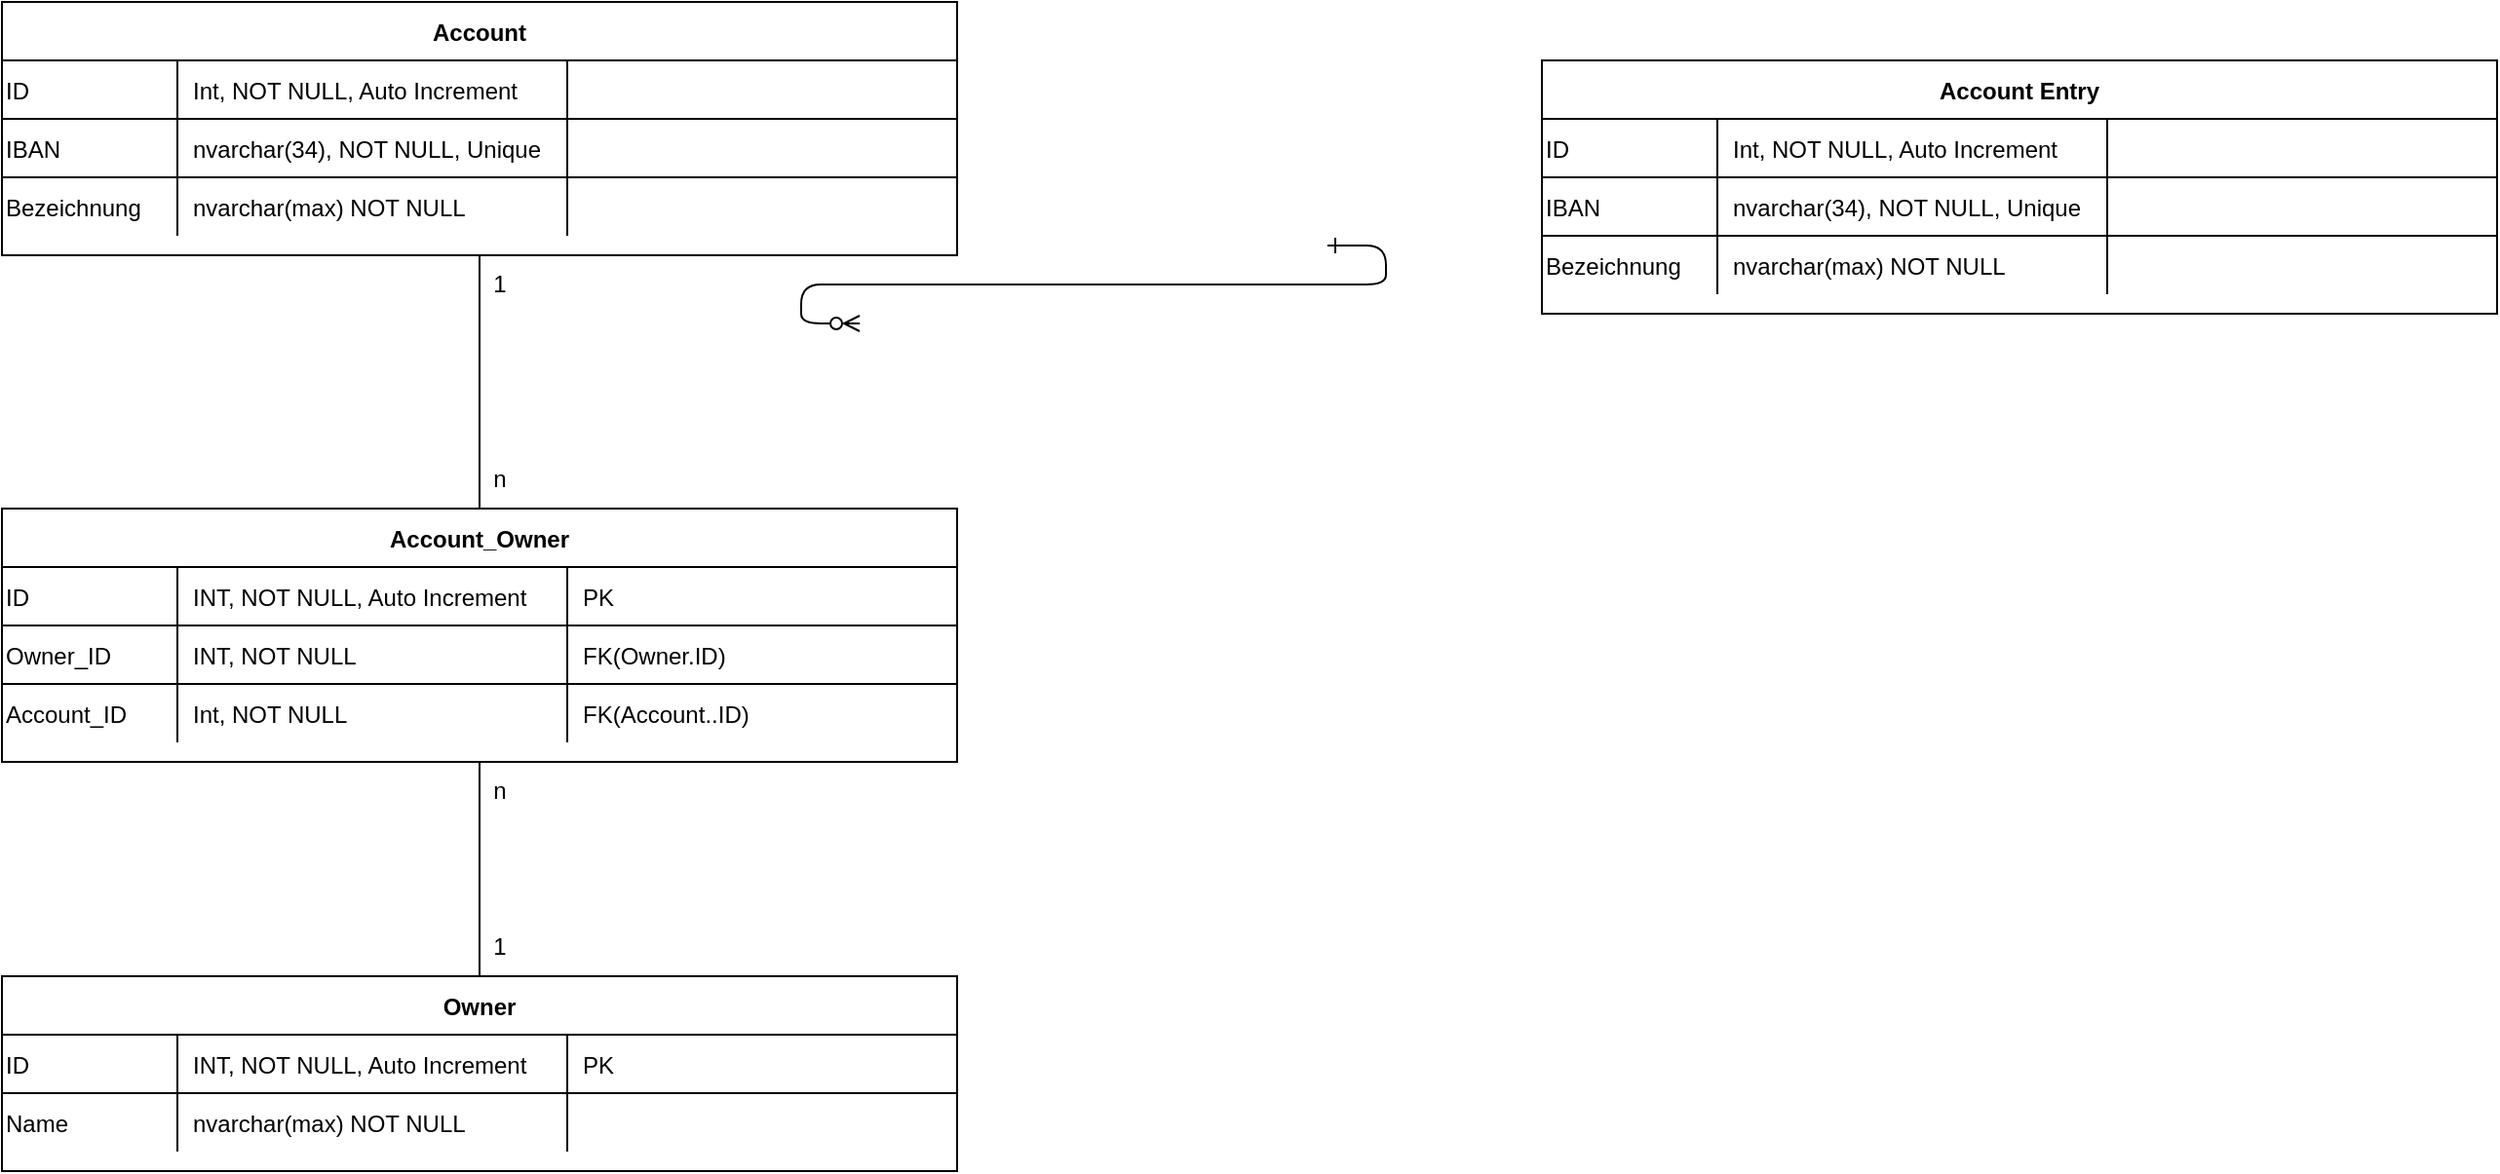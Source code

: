 <mxfile version="20.4.1" type="device"><diagram id="R2lEEEUBdFMjLlhIrx00" name="Page-1"><mxGraphModel dx="1185" dy="603" grid="1" gridSize="10" guides="1" tooltips="1" connect="1" arrows="1" fold="1" page="1" pageScale="1" pageWidth="850" pageHeight="1100" math="0" shadow="0" extFonts="Permanent Marker^https://fonts.googleapis.com/css?family=Permanent+Marker"><root><mxCell id="0"/><mxCell id="1" parent="0"/><mxCell id="C-vyLk0tnHw3VtMMgP7b-12" value="" style="edgeStyle=entityRelationEdgeStyle;endArrow=ERzeroToMany;startArrow=ERone;endFill=1;startFill=0;" parent="1" target="C-vyLk0tnHw3VtMMgP7b-17" edge="1"><mxGeometry width="100" height="100" relative="1" as="geometry"><mxPoint x="700" y="165" as="sourcePoint"/><mxPoint x="460" y="205" as="targetPoint"/></mxGeometry></mxCell><mxCell id="C-vyLk0tnHw3VtMMgP7b-23" value="Account" style="shape=table;startSize=30;container=1;collapsible=1;childLayout=tableLayout;fixedRows=1;rowLines=0;fontStyle=1;align=center;resizeLast=1;" parent="1" vertex="1"><mxGeometry x="20" y="40" width="490" height="130" as="geometry"/></mxCell><mxCell id="2dPPVnZJ9fBr7JTopTZE-29" style="shape=partialRectangle;collapsible=0;dropTarget=0;pointerEvents=0;fillColor=none;points=[[0,0.5],[1,0.5]];portConstraint=eastwest;top=0;left=0;right=0;bottom=1;" vertex="1" parent="C-vyLk0tnHw3VtMMgP7b-23"><mxGeometry y="30" width="490" height="30" as="geometry"/></mxCell><mxCell id="2dPPVnZJ9fBr7JTopTZE-30" value="ID" style="shape=partialRectangle;overflow=hidden;connectable=0;fillColor=none;top=0;left=0;bottom=0;right=0;fontStyle=0;align=left;" vertex="1" parent="2dPPVnZJ9fBr7JTopTZE-29"><mxGeometry width="90" height="30" as="geometry"><mxRectangle width="90" height="30" as="alternateBounds"/></mxGeometry></mxCell><mxCell id="2dPPVnZJ9fBr7JTopTZE-31" value="Int, NOT NULL, Auto Increment" style="shape=partialRectangle;overflow=hidden;connectable=0;fillColor=none;top=0;left=0;bottom=0;right=0;align=left;spacingLeft=6;fontStyle=0;" vertex="1" parent="2dPPVnZJ9fBr7JTopTZE-29"><mxGeometry x="90" width="200" height="30" as="geometry"><mxRectangle width="200" height="30" as="alternateBounds"/></mxGeometry></mxCell><mxCell id="2dPPVnZJ9fBr7JTopTZE-32" style="shape=partialRectangle;overflow=hidden;connectable=0;fillColor=none;top=0;left=0;bottom=0;right=0;align=left;spacingLeft=6;fontStyle=0;" vertex="1" parent="2dPPVnZJ9fBr7JTopTZE-29"><mxGeometry x="290" width="200" height="30" as="geometry"><mxRectangle width="200" height="30" as="alternateBounds"/></mxGeometry></mxCell><mxCell id="C-vyLk0tnHw3VtMMgP7b-24" value="" style="shape=partialRectangle;collapsible=0;dropTarget=0;pointerEvents=0;fillColor=none;points=[[0,0.5],[1,0.5]];portConstraint=eastwest;top=0;left=0;right=0;bottom=1;" parent="C-vyLk0tnHw3VtMMgP7b-23" vertex="1"><mxGeometry y="60" width="490" height="30" as="geometry"/></mxCell><mxCell id="C-vyLk0tnHw3VtMMgP7b-25" value="IBAN" style="shape=partialRectangle;overflow=hidden;connectable=0;fillColor=none;top=0;left=0;bottom=0;right=0;fontStyle=0;align=left;" parent="C-vyLk0tnHw3VtMMgP7b-24" vertex="1"><mxGeometry width="90" height="30" as="geometry"><mxRectangle width="90" height="30" as="alternateBounds"/></mxGeometry></mxCell><mxCell id="C-vyLk0tnHw3VtMMgP7b-26" value="nvarchar(34), NOT NULL, Unique" style="shape=partialRectangle;overflow=hidden;connectable=0;fillColor=none;top=0;left=0;bottom=0;right=0;align=left;spacingLeft=6;fontStyle=0;" parent="C-vyLk0tnHw3VtMMgP7b-24" vertex="1"><mxGeometry x="90" width="200" height="30" as="geometry"><mxRectangle width="200" height="30" as="alternateBounds"/></mxGeometry></mxCell><mxCell id="2dPPVnZJ9fBr7JTopTZE-4" value="" style="shape=partialRectangle;overflow=hidden;connectable=0;fillColor=none;top=0;left=0;bottom=0;right=0;align=left;spacingLeft=6;fontStyle=0;" vertex="1" parent="C-vyLk0tnHw3VtMMgP7b-24"><mxGeometry x="290" width="200" height="30" as="geometry"><mxRectangle width="200" height="30" as="alternateBounds"/></mxGeometry></mxCell><mxCell id="C-vyLk0tnHw3VtMMgP7b-27" value="" style="shape=partialRectangle;collapsible=0;dropTarget=0;pointerEvents=0;fillColor=none;points=[[0,0.5],[1,0.5]];portConstraint=eastwest;top=0;left=0;right=0;bottom=0;" parent="C-vyLk0tnHw3VtMMgP7b-23" vertex="1"><mxGeometry y="90" width="490" height="30" as="geometry"/></mxCell><mxCell id="C-vyLk0tnHw3VtMMgP7b-28" value="Bezeichnung" style="shape=partialRectangle;overflow=hidden;connectable=0;fillColor=none;top=0;left=0;bottom=0;right=0;align=left;" parent="C-vyLk0tnHw3VtMMgP7b-27" vertex="1"><mxGeometry width="90" height="30" as="geometry"><mxRectangle width="90" height="30" as="alternateBounds"/></mxGeometry></mxCell><mxCell id="C-vyLk0tnHw3VtMMgP7b-29" value="nvarchar(max) NOT NULL" style="shape=partialRectangle;overflow=hidden;connectable=0;fillColor=none;top=0;left=0;bottom=0;right=0;align=left;spacingLeft=6;" parent="C-vyLk0tnHw3VtMMgP7b-27" vertex="1"><mxGeometry x="90" width="200" height="30" as="geometry"><mxRectangle width="200" height="30" as="alternateBounds"/></mxGeometry></mxCell><mxCell id="2dPPVnZJ9fBr7JTopTZE-6" style="shape=partialRectangle;overflow=hidden;connectable=0;fillColor=none;top=0;left=0;bottom=0;right=0;align=left;spacingLeft=6;" vertex="1" parent="C-vyLk0tnHw3VtMMgP7b-27"><mxGeometry x="290" width="200" height="30" as="geometry"><mxRectangle width="200" height="30" as="alternateBounds"/></mxGeometry></mxCell><mxCell id="2dPPVnZJ9fBr7JTopTZE-7" value="Owner" style="shape=table;startSize=30;container=1;collapsible=1;childLayout=tableLayout;fixedRows=1;rowLines=0;fontStyle=1;align=center;resizeLast=1;" vertex="1" parent="1"><mxGeometry x="20" y="540" width="490" height="100" as="geometry"/></mxCell><mxCell id="2dPPVnZJ9fBr7JTopTZE-8" value="" style="shape=partialRectangle;collapsible=0;dropTarget=0;pointerEvents=0;fillColor=none;points=[[0,0.5],[1,0.5]];portConstraint=eastwest;top=0;left=0;right=0;bottom=1;" vertex="1" parent="2dPPVnZJ9fBr7JTopTZE-7"><mxGeometry y="30" width="490" height="30" as="geometry"/></mxCell><mxCell id="2dPPVnZJ9fBr7JTopTZE-9" value="ID" style="shape=partialRectangle;overflow=hidden;connectable=0;fillColor=none;top=0;left=0;bottom=0;right=0;fontStyle=0;align=left;" vertex="1" parent="2dPPVnZJ9fBr7JTopTZE-8"><mxGeometry width="90" height="30" as="geometry"><mxRectangle width="90" height="30" as="alternateBounds"/></mxGeometry></mxCell><mxCell id="2dPPVnZJ9fBr7JTopTZE-10" value="INT, NOT NULL, Auto Increment" style="shape=partialRectangle;overflow=hidden;connectable=0;fillColor=none;top=0;left=0;bottom=0;right=0;align=left;spacingLeft=6;fontStyle=0;" vertex="1" parent="2dPPVnZJ9fBr7JTopTZE-8"><mxGeometry x="90" width="200" height="30" as="geometry"><mxRectangle width="200" height="30" as="alternateBounds"/></mxGeometry></mxCell><mxCell id="2dPPVnZJ9fBr7JTopTZE-11" value="PK" style="shape=partialRectangle;overflow=hidden;connectable=0;fillColor=none;top=0;left=0;bottom=0;right=0;align=left;spacingLeft=6;fontStyle=0;" vertex="1" parent="2dPPVnZJ9fBr7JTopTZE-8"><mxGeometry x="290" width="200" height="30" as="geometry"><mxRectangle width="200" height="30" as="alternateBounds"/></mxGeometry></mxCell><mxCell id="2dPPVnZJ9fBr7JTopTZE-12" value="" style="shape=partialRectangle;collapsible=0;dropTarget=0;pointerEvents=0;fillColor=none;points=[[0,0.5],[1,0.5]];portConstraint=eastwest;top=0;left=0;right=0;bottom=0;" vertex="1" parent="2dPPVnZJ9fBr7JTopTZE-7"><mxGeometry y="60" width="490" height="30" as="geometry"/></mxCell><mxCell id="2dPPVnZJ9fBr7JTopTZE-13" value="Name" style="shape=partialRectangle;overflow=hidden;connectable=0;fillColor=none;top=0;left=0;bottom=0;right=0;align=left;" vertex="1" parent="2dPPVnZJ9fBr7JTopTZE-12"><mxGeometry width="90" height="30" as="geometry"><mxRectangle width="90" height="30" as="alternateBounds"/></mxGeometry></mxCell><mxCell id="2dPPVnZJ9fBr7JTopTZE-14" value="nvarchar(max) NOT NULL" style="shape=partialRectangle;overflow=hidden;connectable=0;fillColor=none;top=0;left=0;bottom=0;right=0;align=left;spacingLeft=6;" vertex="1" parent="2dPPVnZJ9fBr7JTopTZE-12"><mxGeometry x="90" width="200" height="30" as="geometry"><mxRectangle width="200" height="30" as="alternateBounds"/></mxGeometry></mxCell><mxCell id="2dPPVnZJ9fBr7JTopTZE-15" style="shape=partialRectangle;overflow=hidden;connectable=0;fillColor=none;top=0;left=0;bottom=0;right=0;align=left;spacingLeft=6;" vertex="1" parent="2dPPVnZJ9fBr7JTopTZE-12"><mxGeometry x="290" width="200" height="30" as="geometry"><mxRectangle width="200" height="30" as="alternateBounds"/></mxGeometry></mxCell><mxCell id="2dPPVnZJ9fBr7JTopTZE-16" value="Account_Owner" style="shape=table;startSize=30;container=1;collapsible=1;childLayout=tableLayout;fixedRows=1;rowLines=0;fontStyle=1;align=center;resizeLast=1;" vertex="1" parent="1"><mxGeometry x="20" y="300" width="490" height="130" as="geometry"/></mxCell><mxCell id="2dPPVnZJ9fBr7JTopTZE-25" style="shape=partialRectangle;collapsible=0;dropTarget=0;pointerEvents=0;fillColor=none;points=[[0,0.5],[1,0.5]];portConstraint=eastwest;top=0;left=0;right=0;bottom=1;" vertex="1" parent="2dPPVnZJ9fBr7JTopTZE-16"><mxGeometry y="30" width="490" height="30" as="geometry"/></mxCell><mxCell id="2dPPVnZJ9fBr7JTopTZE-26" value="ID" style="shape=partialRectangle;overflow=hidden;connectable=0;fillColor=none;top=0;left=0;bottom=0;right=0;fontStyle=0;align=left;" vertex="1" parent="2dPPVnZJ9fBr7JTopTZE-25"><mxGeometry width="90" height="30" as="geometry"><mxRectangle width="90" height="30" as="alternateBounds"/></mxGeometry></mxCell><mxCell id="2dPPVnZJ9fBr7JTopTZE-27" value="INT, NOT NULL, Auto Increment" style="shape=partialRectangle;overflow=hidden;connectable=0;fillColor=none;top=0;left=0;bottom=0;right=0;align=left;spacingLeft=6;fontStyle=0;" vertex="1" parent="2dPPVnZJ9fBr7JTopTZE-25"><mxGeometry x="90" width="200" height="30" as="geometry"><mxRectangle width="200" height="30" as="alternateBounds"/></mxGeometry></mxCell><mxCell id="2dPPVnZJ9fBr7JTopTZE-28" value="PK" style="shape=partialRectangle;overflow=hidden;connectable=0;fillColor=none;top=0;left=0;bottom=0;right=0;align=left;spacingLeft=6;fontStyle=0;" vertex="1" parent="2dPPVnZJ9fBr7JTopTZE-25"><mxGeometry x="290" width="200" height="30" as="geometry"><mxRectangle width="200" height="30" as="alternateBounds"/></mxGeometry></mxCell><mxCell id="2dPPVnZJ9fBr7JTopTZE-17" value="" style="shape=partialRectangle;collapsible=0;dropTarget=0;pointerEvents=0;fillColor=none;points=[[0,0.5],[1,0.5]];portConstraint=eastwest;top=0;left=0;right=0;bottom=1;" vertex="1" parent="2dPPVnZJ9fBr7JTopTZE-16"><mxGeometry y="60" width="490" height="30" as="geometry"/></mxCell><mxCell id="2dPPVnZJ9fBr7JTopTZE-18" value="Owner_ID" style="shape=partialRectangle;overflow=hidden;connectable=0;fillColor=none;top=0;left=0;bottom=0;right=0;fontStyle=0;align=left;" vertex="1" parent="2dPPVnZJ9fBr7JTopTZE-17"><mxGeometry width="90" height="30" as="geometry"><mxRectangle width="90" height="30" as="alternateBounds"/></mxGeometry></mxCell><mxCell id="2dPPVnZJ9fBr7JTopTZE-19" value="INT, NOT NULL" style="shape=partialRectangle;overflow=hidden;connectable=0;fillColor=none;top=0;left=0;bottom=0;right=0;align=left;spacingLeft=6;fontStyle=0;" vertex="1" parent="2dPPVnZJ9fBr7JTopTZE-17"><mxGeometry x="90" width="200" height="30" as="geometry"><mxRectangle width="200" height="30" as="alternateBounds"/></mxGeometry></mxCell><mxCell id="2dPPVnZJ9fBr7JTopTZE-20" value="FK(Owner.ID)" style="shape=partialRectangle;overflow=hidden;connectable=0;fillColor=none;top=0;left=0;bottom=0;right=0;align=left;spacingLeft=6;fontStyle=0;" vertex="1" parent="2dPPVnZJ9fBr7JTopTZE-17"><mxGeometry x="290" width="200" height="30" as="geometry"><mxRectangle width="200" height="30" as="alternateBounds"/></mxGeometry></mxCell><mxCell id="2dPPVnZJ9fBr7JTopTZE-21" value="" style="shape=partialRectangle;collapsible=0;dropTarget=0;pointerEvents=0;fillColor=none;points=[[0,0.5],[1,0.5]];portConstraint=eastwest;top=0;left=0;right=0;bottom=0;" vertex="1" parent="2dPPVnZJ9fBr7JTopTZE-16"><mxGeometry y="90" width="490" height="30" as="geometry"/></mxCell><mxCell id="2dPPVnZJ9fBr7JTopTZE-22" value="Account_ID" style="shape=partialRectangle;overflow=hidden;connectable=0;fillColor=none;top=0;left=0;bottom=0;right=0;align=left;" vertex="1" parent="2dPPVnZJ9fBr7JTopTZE-21"><mxGeometry width="90" height="30" as="geometry"><mxRectangle width="90" height="30" as="alternateBounds"/></mxGeometry></mxCell><mxCell id="2dPPVnZJ9fBr7JTopTZE-23" value="Int, NOT NULL" style="shape=partialRectangle;overflow=hidden;connectable=0;fillColor=none;top=0;left=0;bottom=0;right=0;align=left;spacingLeft=6;" vertex="1" parent="2dPPVnZJ9fBr7JTopTZE-21"><mxGeometry x="90" width="200" height="30" as="geometry"><mxRectangle width="200" height="30" as="alternateBounds"/></mxGeometry></mxCell><mxCell id="2dPPVnZJ9fBr7JTopTZE-24" value="FK(Account..ID)" style="shape=partialRectangle;overflow=hidden;connectable=0;fillColor=none;top=0;left=0;bottom=0;right=0;align=left;spacingLeft=6;" vertex="1" parent="2dPPVnZJ9fBr7JTopTZE-21"><mxGeometry x="290" width="200" height="30" as="geometry"><mxRectangle width="200" height="30" as="alternateBounds"/></mxGeometry></mxCell><mxCell id="2dPPVnZJ9fBr7JTopTZE-34" value="" style="endArrow=none;html=1;rounded=0;" edge="1" parent="1" source="2dPPVnZJ9fBr7JTopTZE-16" target="C-vyLk0tnHw3VtMMgP7b-23"><mxGeometry width="50" height="50" relative="1" as="geometry"><mxPoint x="140" y="290" as="sourcePoint"/><mxPoint x="190" y="240" as="targetPoint"/></mxGeometry></mxCell><mxCell id="2dPPVnZJ9fBr7JTopTZE-35" value="1" style="text;html=1;align=center;verticalAlign=middle;resizable=0;points=[];autosize=1;strokeColor=none;fillColor=none;" vertex="1" parent="1"><mxGeometry x="260" y="170" width="30" height="30" as="geometry"/></mxCell><mxCell id="2dPPVnZJ9fBr7JTopTZE-36" value="n" style="text;html=1;align=center;verticalAlign=middle;resizable=0;points=[];autosize=1;strokeColor=none;fillColor=none;" vertex="1" parent="1"><mxGeometry x="260" y="270" width="30" height="30" as="geometry"/></mxCell><mxCell id="2dPPVnZJ9fBr7JTopTZE-37" value="" style="endArrow=none;html=1;rounded=0;" edge="1" parent="1" source="2dPPVnZJ9fBr7JTopTZE-7" target="2dPPVnZJ9fBr7JTopTZE-16"><mxGeometry width="50" height="50" relative="1" as="geometry"><mxPoint x="-10" y="530" as="sourcePoint"/><mxPoint x="40" y="480" as="targetPoint"/></mxGeometry></mxCell><mxCell id="2dPPVnZJ9fBr7JTopTZE-38" value="1" style="text;html=1;align=center;verticalAlign=middle;resizable=0;points=[];autosize=1;strokeColor=none;fillColor=none;" vertex="1" parent="1"><mxGeometry x="260" y="510" width="30" height="30" as="geometry"/></mxCell><mxCell id="2dPPVnZJ9fBr7JTopTZE-39" value="n" style="text;html=1;align=center;verticalAlign=middle;resizable=0;points=[];autosize=1;strokeColor=none;fillColor=none;" vertex="1" parent="1"><mxGeometry x="260" y="430" width="30" height="30" as="geometry"/></mxCell><mxCell id="2dPPVnZJ9fBr7JTopTZE-40" value="Account Entry" style="shape=table;startSize=30;container=1;collapsible=1;childLayout=tableLayout;fixedRows=1;rowLines=0;fontStyle=1;align=center;resizeLast=1;" vertex="1" parent="1"><mxGeometry x="810" y="70" width="490" height="130" as="geometry"/></mxCell><mxCell id="2dPPVnZJ9fBr7JTopTZE-41" style="shape=partialRectangle;collapsible=0;dropTarget=0;pointerEvents=0;fillColor=none;points=[[0,0.5],[1,0.5]];portConstraint=eastwest;top=0;left=0;right=0;bottom=1;" vertex="1" parent="2dPPVnZJ9fBr7JTopTZE-40"><mxGeometry y="30" width="490" height="30" as="geometry"/></mxCell><mxCell id="2dPPVnZJ9fBr7JTopTZE-42" value="ID" style="shape=partialRectangle;overflow=hidden;connectable=0;fillColor=none;top=0;left=0;bottom=0;right=0;fontStyle=0;align=left;" vertex="1" parent="2dPPVnZJ9fBr7JTopTZE-41"><mxGeometry width="90" height="30" as="geometry"><mxRectangle width="90" height="30" as="alternateBounds"/></mxGeometry></mxCell><mxCell id="2dPPVnZJ9fBr7JTopTZE-43" value="Int, NOT NULL, Auto Increment" style="shape=partialRectangle;overflow=hidden;connectable=0;fillColor=none;top=0;left=0;bottom=0;right=0;align=left;spacingLeft=6;fontStyle=0;" vertex="1" parent="2dPPVnZJ9fBr7JTopTZE-41"><mxGeometry x="90" width="200" height="30" as="geometry"><mxRectangle width="200" height="30" as="alternateBounds"/></mxGeometry></mxCell><mxCell id="2dPPVnZJ9fBr7JTopTZE-44" style="shape=partialRectangle;overflow=hidden;connectable=0;fillColor=none;top=0;left=0;bottom=0;right=0;align=left;spacingLeft=6;fontStyle=0;" vertex="1" parent="2dPPVnZJ9fBr7JTopTZE-41"><mxGeometry x="290" width="200" height="30" as="geometry"><mxRectangle width="200" height="30" as="alternateBounds"/></mxGeometry></mxCell><mxCell id="2dPPVnZJ9fBr7JTopTZE-45" value="" style="shape=partialRectangle;collapsible=0;dropTarget=0;pointerEvents=0;fillColor=none;points=[[0,0.5],[1,0.5]];portConstraint=eastwest;top=0;left=0;right=0;bottom=1;" vertex="1" parent="2dPPVnZJ9fBr7JTopTZE-40"><mxGeometry y="60" width="490" height="30" as="geometry"/></mxCell><mxCell id="2dPPVnZJ9fBr7JTopTZE-46" value="IBAN" style="shape=partialRectangle;overflow=hidden;connectable=0;fillColor=none;top=0;left=0;bottom=0;right=0;fontStyle=0;align=left;" vertex="1" parent="2dPPVnZJ9fBr7JTopTZE-45"><mxGeometry width="90" height="30" as="geometry"><mxRectangle width="90" height="30" as="alternateBounds"/></mxGeometry></mxCell><mxCell id="2dPPVnZJ9fBr7JTopTZE-47" value="nvarchar(34), NOT NULL, Unique" style="shape=partialRectangle;overflow=hidden;connectable=0;fillColor=none;top=0;left=0;bottom=0;right=0;align=left;spacingLeft=6;fontStyle=0;" vertex="1" parent="2dPPVnZJ9fBr7JTopTZE-45"><mxGeometry x="90" width="200" height="30" as="geometry"><mxRectangle width="200" height="30" as="alternateBounds"/></mxGeometry></mxCell><mxCell id="2dPPVnZJ9fBr7JTopTZE-48" value="" style="shape=partialRectangle;overflow=hidden;connectable=0;fillColor=none;top=0;left=0;bottom=0;right=0;align=left;spacingLeft=6;fontStyle=0;" vertex="1" parent="2dPPVnZJ9fBr7JTopTZE-45"><mxGeometry x="290" width="200" height="30" as="geometry"><mxRectangle width="200" height="30" as="alternateBounds"/></mxGeometry></mxCell><mxCell id="2dPPVnZJ9fBr7JTopTZE-49" value="" style="shape=partialRectangle;collapsible=0;dropTarget=0;pointerEvents=0;fillColor=none;points=[[0,0.5],[1,0.5]];portConstraint=eastwest;top=0;left=0;right=0;bottom=0;" vertex="1" parent="2dPPVnZJ9fBr7JTopTZE-40"><mxGeometry y="90" width="490" height="30" as="geometry"/></mxCell><mxCell id="2dPPVnZJ9fBr7JTopTZE-50" value="Bezeichnung" style="shape=partialRectangle;overflow=hidden;connectable=0;fillColor=none;top=0;left=0;bottom=0;right=0;align=left;" vertex="1" parent="2dPPVnZJ9fBr7JTopTZE-49"><mxGeometry width="90" height="30" as="geometry"><mxRectangle width="90" height="30" as="alternateBounds"/></mxGeometry></mxCell><mxCell id="2dPPVnZJ9fBr7JTopTZE-51" value="nvarchar(max) NOT NULL" style="shape=partialRectangle;overflow=hidden;connectable=0;fillColor=none;top=0;left=0;bottom=0;right=0;align=left;spacingLeft=6;" vertex="1" parent="2dPPVnZJ9fBr7JTopTZE-49"><mxGeometry x="90" width="200" height="30" as="geometry"><mxRectangle width="200" height="30" as="alternateBounds"/></mxGeometry></mxCell><mxCell id="2dPPVnZJ9fBr7JTopTZE-52" style="shape=partialRectangle;overflow=hidden;connectable=0;fillColor=none;top=0;left=0;bottom=0;right=0;align=left;spacingLeft=6;" vertex="1" parent="2dPPVnZJ9fBr7JTopTZE-49"><mxGeometry x="290" width="200" height="30" as="geometry"><mxRectangle width="200" height="30" as="alternateBounds"/></mxGeometry></mxCell></root></mxGraphModel></diagram></mxfile>